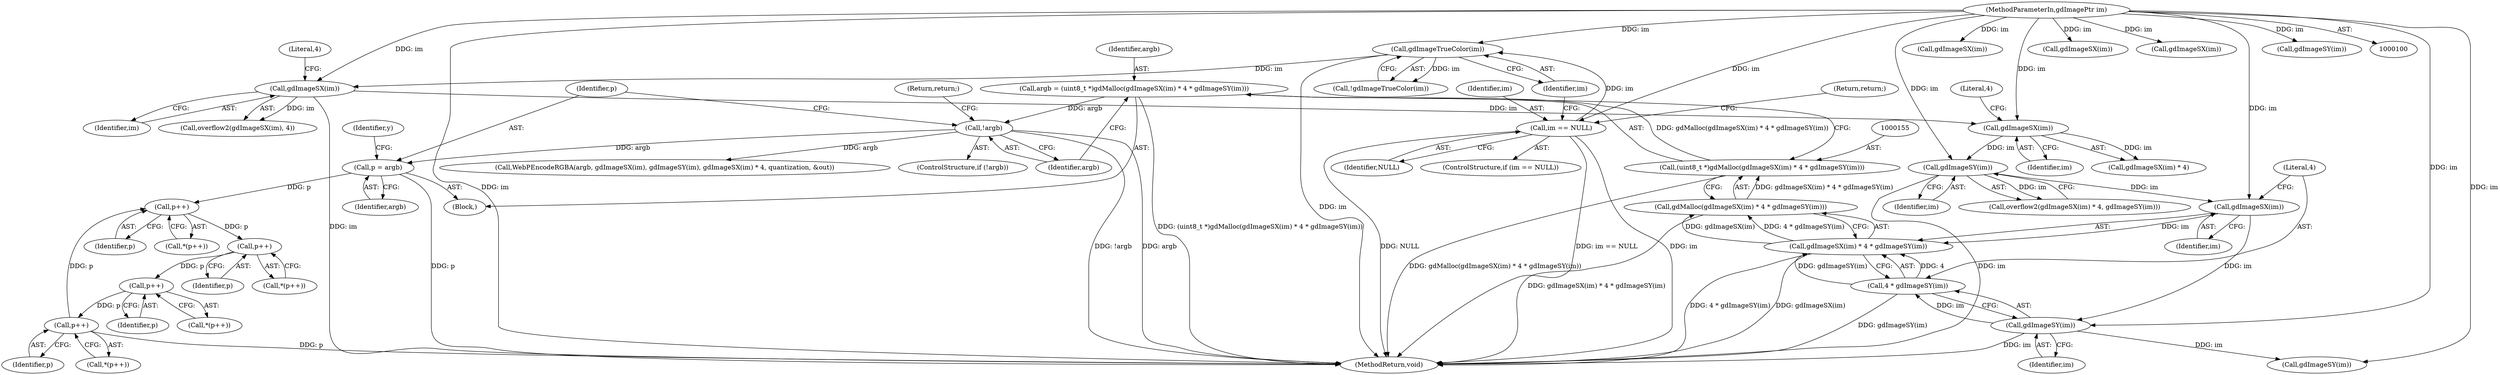 digraph "0_libgd_c18263e0e0769faee96a5d0ee04b750c442783c6@pointer" {
"1000232" [label="(Call,p++)"];
"1000250" [label="(Call,p++)"];
"1000244" [label="(Call,p++)"];
"1000238" [label="(Call,p++)"];
"1000232" [label="(Call,p++)"];
"1000169" [label="(Call,p = argb)"];
"1000165" [label="(Call,!argb)"];
"1000152" [label="(Call,argb = (uint8_t *)gdMalloc(gdImageSX(im) * 4 * gdImageSY(im)))"];
"1000154" [label="(Call,(uint8_t *)gdMalloc(gdImageSX(im) * 4 * gdImageSY(im)))"];
"1000156" [label="(Call,gdMalloc(gdImageSX(im) * 4 * gdImageSY(im)))"];
"1000157" [label="(Call,gdImageSX(im) * 4 * gdImageSY(im))"];
"1000158" [label="(Call,gdImageSX(im))"];
"1000148" [label="(Call,gdImageSY(im))"];
"1000145" [label="(Call,gdImageSX(im))"];
"1000137" [label="(Call,gdImageSX(im))"];
"1000119" [label="(Call,gdImageTrueColor(im))"];
"1000112" [label="(Call,im == NULL)"];
"1000101" [label="(MethodParameterIn,gdImagePtr im)"];
"1000160" [label="(Call,4 * gdImageSY(im))"];
"1000162" [label="(Call,gdImageSY(im))"];
"1000251" [label="(Identifier,p)"];
"1000166" [label="(Identifier,argb)"];
"1000160" [label="(Call,4 * gdImageSY(im))"];
"1000119" [label="(Call,gdImageTrueColor(im))"];
"1000157" [label="(Call,gdImageSX(im) * 4 * gdImageSY(im))"];
"1000104" [label="(Block,)"];
"1000138" [label="(Identifier,im)"];
"1000249" [label="(Call,*(p++))"];
"1000156" [label="(Call,gdMalloc(gdImageSX(im) * 4 * gdImageSY(im)))"];
"1000245" [label="(Identifier,p)"];
"1000243" [label="(Call,*(p++))"];
"1000158" [label="(Call,gdImageSX(im))"];
"1000146" [label="(Identifier,im)"];
"1000111" [label="(ControlStructure,if (im == NULL))"];
"1000116" [label="(Return,return;)"];
"1000161" [label="(Literal,4)"];
"1000163" [label="(Identifier,im)"];
"1000257" [label="(Call,gdImageSX(im))"];
"1000250" [label="(Call,p++)"];
"1000162" [label="(Call,gdImageSY(im))"];
"1000232" [label="(Call,p++)"];
"1000169" [label="(Call,p = argb)"];
"1000286" [label="(MethodReturn,void)"];
"1000189" [label="(Call,gdImageSX(im))"];
"1000148" [label="(Call,gdImageSY(im))"];
"1000136" [label="(Call,overflow2(gdImageSX(im), 4))"];
"1000170" [label="(Identifier,p)"];
"1000165" [label="(Call,!argb)"];
"1000168" [label="(Return,return;)"];
"1000143" [label="(Call,overflow2(gdImageSX(im) * 4, gdImageSY(im)))"];
"1000154" [label="(Call,(uint8_t *)gdMalloc(gdImageSX(im) * 4 * gdImageSY(im)))"];
"1000159" [label="(Identifier,im)"];
"1000262" [label="(Call,gdImageSX(im))"];
"1000174" [label="(Identifier,y)"];
"1000239" [label="(Identifier,p)"];
"1000149" [label="(Identifier,im)"];
"1000164" [label="(ControlStructure,if (!argb))"];
"1000178" [label="(Call,gdImageSY(im))"];
"1000113" [label="(Identifier,im)"];
"1000233" [label="(Identifier,p)"];
"1000112" [label="(Call,im == NULL)"];
"1000114" [label="(Identifier,NULL)"];
"1000238" [label="(Call,p++)"];
"1000153" [label="(Identifier,argb)"];
"1000147" [label="(Literal,4)"];
"1000145" [label="(Call,gdImageSX(im))"];
"1000259" [label="(Call,gdImageSY(im))"];
"1000101" [label="(MethodParameterIn,gdImagePtr im)"];
"1000152" [label="(Call,argb = (uint8_t *)gdMalloc(gdImageSX(im) * 4 * gdImageSY(im)))"];
"1000139" [label="(Literal,4)"];
"1000120" [label="(Identifier,im)"];
"1000244" [label="(Call,p++)"];
"1000237" [label="(Call,*(p++))"];
"1000118" [label="(Call,!gdImageTrueColor(im))"];
"1000144" [label="(Call,gdImageSX(im) * 4)"];
"1000137" [label="(Call,gdImageSX(im))"];
"1000171" [label="(Identifier,argb)"];
"1000231" [label="(Call,*(p++))"];
"1000255" [label="(Call,WebPEncodeRGBA(argb, gdImageSX(im), gdImageSY(im), gdImageSX(im) * 4, quantization, &out))"];
"1000232" -> "1000231"  [label="AST: "];
"1000232" -> "1000233"  [label="CFG: "];
"1000233" -> "1000232"  [label="AST: "];
"1000231" -> "1000232"  [label="CFG: "];
"1000250" -> "1000232"  [label="DDG: p"];
"1000169" -> "1000232"  [label="DDG: p"];
"1000232" -> "1000238"  [label="DDG: p"];
"1000250" -> "1000249"  [label="AST: "];
"1000250" -> "1000251"  [label="CFG: "];
"1000251" -> "1000250"  [label="AST: "];
"1000249" -> "1000250"  [label="CFG: "];
"1000250" -> "1000286"  [label="DDG: p"];
"1000244" -> "1000250"  [label="DDG: p"];
"1000244" -> "1000243"  [label="AST: "];
"1000244" -> "1000245"  [label="CFG: "];
"1000245" -> "1000244"  [label="AST: "];
"1000243" -> "1000244"  [label="CFG: "];
"1000238" -> "1000244"  [label="DDG: p"];
"1000238" -> "1000237"  [label="AST: "];
"1000238" -> "1000239"  [label="CFG: "];
"1000239" -> "1000238"  [label="AST: "];
"1000237" -> "1000238"  [label="CFG: "];
"1000169" -> "1000104"  [label="AST: "];
"1000169" -> "1000171"  [label="CFG: "];
"1000170" -> "1000169"  [label="AST: "];
"1000171" -> "1000169"  [label="AST: "];
"1000174" -> "1000169"  [label="CFG: "];
"1000169" -> "1000286"  [label="DDG: p"];
"1000165" -> "1000169"  [label="DDG: argb"];
"1000165" -> "1000164"  [label="AST: "];
"1000165" -> "1000166"  [label="CFG: "];
"1000166" -> "1000165"  [label="AST: "];
"1000168" -> "1000165"  [label="CFG: "];
"1000170" -> "1000165"  [label="CFG: "];
"1000165" -> "1000286"  [label="DDG: argb"];
"1000165" -> "1000286"  [label="DDG: !argb"];
"1000152" -> "1000165"  [label="DDG: argb"];
"1000165" -> "1000255"  [label="DDG: argb"];
"1000152" -> "1000104"  [label="AST: "];
"1000152" -> "1000154"  [label="CFG: "];
"1000153" -> "1000152"  [label="AST: "];
"1000154" -> "1000152"  [label="AST: "];
"1000166" -> "1000152"  [label="CFG: "];
"1000152" -> "1000286"  [label="DDG: (uint8_t *)gdMalloc(gdImageSX(im) * 4 * gdImageSY(im))"];
"1000154" -> "1000152"  [label="DDG: gdMalloc(gdImageSX(im) * 4 * gdImageSY(im))"];
"1000154" -> "1000156"  [label="CFG: "];
"1000155" -> "1000154"  [label="AST: "];
"1000156" -> "1000154"  [label="AST: "];
"1000154" -> "1000286"  [label="DDG: gdMalloc(gdImageSX(im) * 4 * gdImageSY(im))"];
"1000156" -> "1000154"  [label="DDG: gdImageSX(im) * 4 * gdImageSY(im)"];
"1000156" -> "1000157"  [label="CFG: "];
"1000157" -> "1000156"  [label="AST: "];
"1000156" -> "1000286"  [label="DDG: gdImageSX(im) * 4 * gdImageSY(im)"];
"1000157" -> "1000156"  [label="DDG: gdImageSX(im)"];
"1000157" -> "1000156"  [label="DDG: 4 * gdImageSY(im)"];
"1000157" -> "1000160"  [label="CFG: "];
"1000158" -> "1000157"  [label="AST: "];
"1000160" -> "1000157"  [label="AST: "];
"1000157" -> "1000286"  [label="DDG: 4 * gdImageSY(im)"];
"1000157" -> "1000286"  [label="DDG: gdImageSX(im)"];
"1000158" -> "1000157"  [label="DDG: im"];
"1000160" -> "1000157"  [label="DDG: 4"];
"1000160" -> "1000157"  [label="DDG: gdImageSY(im)"];
"1000158" -> "1000159"  [label="CFG: "];
"1000159" -> "1000158"  [label="AST: "];
"1000161" -> "1000158"  [label="CFG: "];
"1000148" -> "1000158"  [label="DDG: im"];
"1000101" -> "1000158"  [label="DDG: im"];
"1000158" -> "1000162"  [label="DDG: im"];
"1000148" -> "1000143"  [label="AST: "];
"1000148" -> "1000149"  [label="CFG: "];
"1000149" -> "1000148"  [label="AST: "];
"1000143" -> "1000148"  [label="CFG: "];
"1000148" -> "1000286"  [label="DDG: im"];
"1000148" -> "1000143"  [label="DDG: im"];
"1000145" -> "1000148"  [label="DDG: im"];
"1000101" -> "1000148"  [label="DDG: im"];
"1000145" -> "1000144"  [label="AST: "];
"1000145" -> "1000146"  [label="CFG: "];
"1000146" -> "1000145"  [label="AST: "];
"1000147" -> "1000145"  [label="CFG: "];
"1000145" -> "1000144"  [label="DDG: im"];
"1000137" -> "1000145"  [label="DDG: im"];
"1000101" -> "1000145"  [label="DDG: im"];
"1000137" -> "1000136"  [label="AST: "];
"1000137" -> "1000138"  [label="CFG: "];
"1000138" -> "1000137"  [label="AST: "];
"1000139" -> "1000137"  [label="CFG: "];
"1000137" -> "1000286"  [label="DDG: im"];
"1000137" -> "1000136"  [label="DDG: im"];
"1000119" -> "1000137"  [label="DDG: im"];
"1000101" -> "1000137"  [label="DDG: im"];
"1000119" -> "1000118"  [label="AST: "];
"1000119" -> "1000120"  [label="CFG: "];
"1000120" -> "1000119"  [label="AST: "];
"1000118" -> "1000119"  [label="CFG: "];
"1000119" -> "1000286"  [label="DDG: im"];
"1000119" -> "1000118"  [label="DDG: im"];
"1000112" -> "1000119"  [label="DDG: im"];
"1000101" -> "1000119"  [label="DDG: im"];
"1000112" -> "1000111"  [label="AST: "];
"1000112" -> "1000114"  [label="CFG: "];
"1000113" -> "1000112"  [label="AST: "];
"1000114" -> "1000112"  [label="AST: "];
"1000116" -> "1000112"  [label="CFG: "];
"1000120" -> "1000112"  [label="CFG: "];
"1000112" -> "1000286"  [label="DDG: NULL"];
"1000112" -> "1000286"  [label="DDG: im == NULL"];
"1000112" -> "1000286"  [label="DDG: im"];
"1000101" -> "1000112"  [label="DDG: im"];
"1000101" -> "1000100"  [label="AST: "];
"1000101" -> "1000286"  [label="DDG: im"];
"1000101" -> "1000162"  [label="DDG: im"];
"1000101" -> "1000178"  [label="DDG: im"];
"1000101" -> "1000189"  [label="DDG: im"];
"1000101" -> "1000257"  [label="DDG: im"];
"1000101" -> "1000259"  [label="DDG: im"];
"1000101" -> "1000262"  [label="DDG: im"];
"1000160" -> "1000162"  [label="CFG: "];
"1000161" -> "1000160"  [label="AST: "];
"1000162" -> "1000160"  [label="AST: "];
"1000160" -> "1000286"  [label="DDG: gdImageSY(im)"];
"1000162" -> "1000160"  [label="DDG: im"];
"1000162" -> "1000163"  [label="CFG: "];
"1000163" -> "1000162"  [label="AST: "];
"1000162" -> "1000286"  [label="DDG: im"];
"1000162" -> "1000178"  [label="DDG: im"];
}
